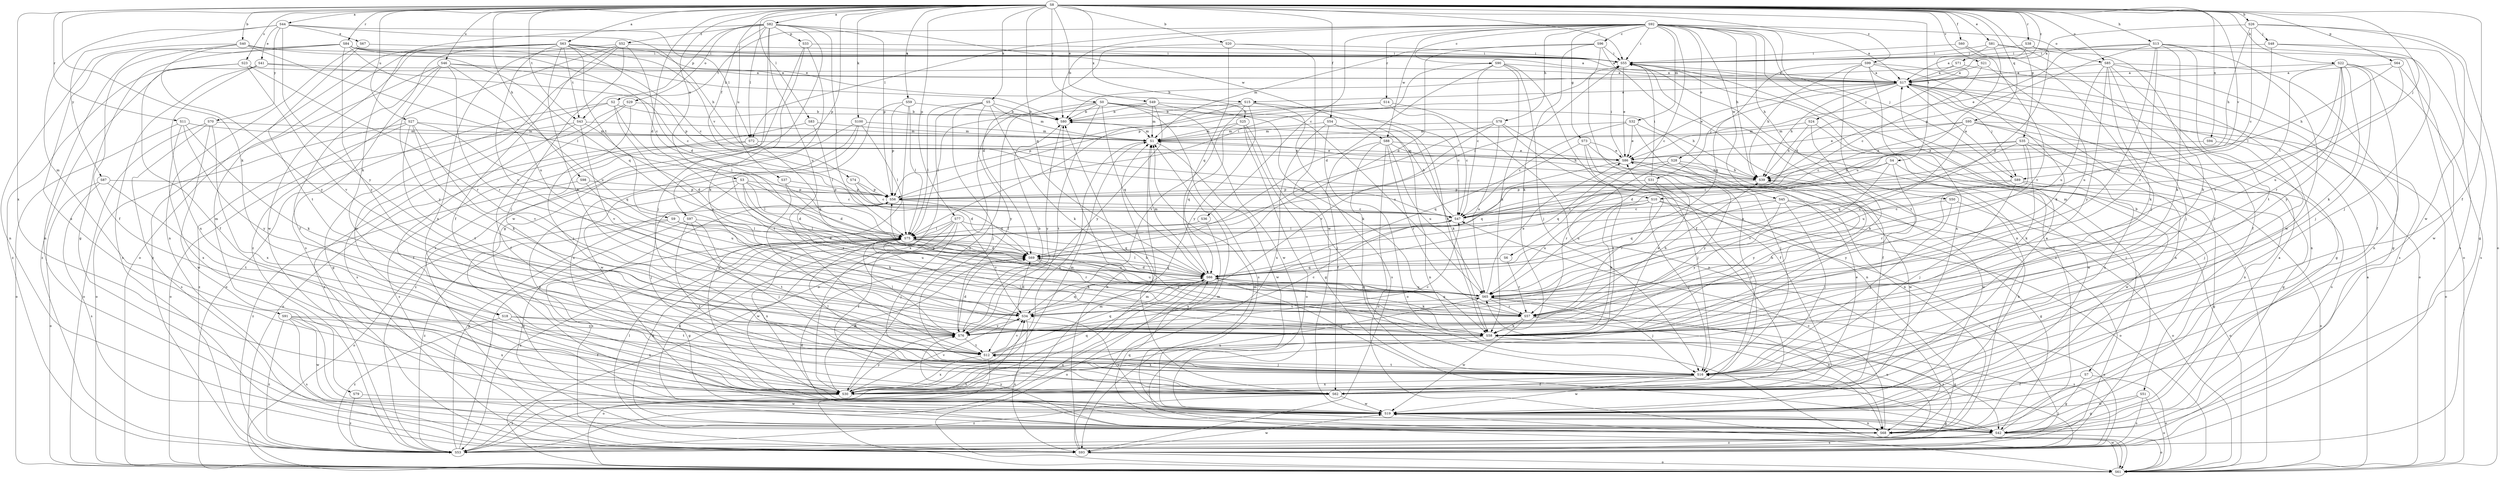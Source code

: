strict digraph  {
S8;
S92;
S44;
S82;
S63;
S17;
S40;
S26;
S20;
S51;
S80;
S28;
S90;
S6;
S96;
S36;
S47;
S69;
S49;
S81;
S67;
S41;
S15;
S86;
S60;
S74;
S54;
S62;
S73;
S42;
S13;
S98;
S78;
S50;
S39;
S55;
S89;
S24;
S31;
S48;
S16;
S22;
S100;
S5;
S18;
S58;
S83;
S72;
S75;
S7;
S32;
S91;
S79;
S1;
S3;
S94;
S68;
S85;
S29;
S61;
S97;
S35;
S64;
S77;
S2;
S33;
S56;
S95;
S66;
S84;
S11;
S38;
S14;
S57;
S23;
S93;
S4;
S43;
S9;
S12;
S27;
S59;
S46;
S37;
S65;
S21;
S10;
S34;
S45;
S88;
S19;
S25;
S30;
S70;
S87;
S76;
S99;
S0;
S71;
S52;
S53;
S8 -> S44  [label=a];
S8 -> S82  [label=a];
S8 -> S63  [label=a];
S8 -> S40  [label=b];
S8 -> S26  [label=b];
S8 -> S20  [label=b];
S8 -> S69  [label=d];
S8 -> S49  [label=e];
S8 -> S81  [label=e];
S8 -> S60  [label=f];
S8 -> S74  [label=f];
S8 -> S54  [label=f];
S8 -> S62  [label=f];
S8 -> S13  [label=h];
S8 -> S98  [label=h];
S8 -> S55  [label=i];
S8 -> S89  [label=j];
S8 -> S22  [label=k];
S8 -> S100  [label=k];
S8 -> S5  [label=k];
S8 -> S18  [label=k];
S8 -> S83  [label=l];
S8 -> S3  [label=n];
S8 -> S94  [label=n];
S8 -> S85  [label=o];
S8 -> S97  [label=p];
S8 -> S35  [label=p];
S8 -> S64  [label=p];
S8 -> S77  [label=p];
S8 -> S95  [label=q];
S8 -> S66  [label=q];
S8 -> S84  [label=r];
S8 -> S11  [label=r];
S8 -> S38  [label=r];
S8 -> S23  [label=s];
S8 -> S4  [label=t];
S8 -> S43  [label=t];
S8 -> S27  [label=u];
S8 -> S59  [label=u];
S8 -> S46  [label=u];
S8 -> S21  [label=v];
S8 -> S10  [label=v];
S8 -> S25  [label=x];
S8 -> S30  [label=x];
S8 -> S99  [label=z];
S8 -> S0  [label=z];
S8 -> S71  [label=z];
S92 -> S17  [label=a];
S92 -> S51  [label=b];
S92 -> S80  [label=b];
S92 -> S28  [label=c];
S92 -> S90  [label=c];
S92 -> S6  [label=c];
S92 -> S96  [label=c];
S92 -> S36  [label=c];
S92 -> S73  [label=g];
S92 -> S78  [label=h];
S92 -> S50  [label=h];
S92 -> S39  [label=h];
S92 -> S55  [label=i];
S92 -> S89  [label=j];
S92 -> S72  [label=l];
S92 -> S7  [label=m];
S92 -> S32  [label=m];
S92 -> S85  [label=o];
S92 -> S14  [label=r];
S92 -> S43  [label=t];
S92 -> S45  [label=w];
S92 -> S88  [label=w];
S44 -> S67  [label=e];
S44 -> S41  [label=e];
S44 -> S39  [label=h];
S44 -> S72  [label=l];
S44 -> S91  [label=m];
S44 -> S70  [label=y];
S44 -> S87  [label=y];
S44 -> S76  [label=y];
S82 -> S42  [label=g];
S82 -> S18  [label=k];
S82 -> S72  [label=l];
S82 -> S75  [label=l];
S82 -> S29  [label=o];
S82 -> S2  [label=p];
S82 -> S33  [label=p];
S82 -> S56  [label=p];
S82 -> S37  [label=u];
S82 -> S65  [label=u];
S82 -> S88  [label=w];
S82 -> S19  [label=w];
S82 -> S52  [label=z];
S63 -> S17  [label=a];
S63 -> S47  [label=c];
S63 -> S15  [label=e];
S63 -> S55  [label=i];
S63 -> S58  [label=k];
S63 -> S79  [label=m];
S63 -> S61  [label=o];
S63 -> S93  [label=s];
S63 -> S43  [label=t];
S63 -> S9  [label=t];
S63 -> S10  [label=v];
S63 -> S34  [label=v];
S63 -> S19  [label=w];
S17 -> S15  [label=e];
S17 -> S86  [label=e];
S17 -> S42  [label=g];
S17 -> S39  [label=h];
S17 -> S89  [label=j];
S17 -> S24  [label=j];
S17 -> S31  [label=j];
S17 -> S68  [label=n];
S17 -> S61  [label=o];
S40 -> S17  [label=a];
S40 -> S62  [label=f];
S40 -> S55  [label=i];
S40 -> S75  [label=l];
S40 -> S68  [label=n];
S40 -> S76  [label=y];
S26 -> S17  [label=a];
S26 -> S47  [label=c];
S26 -> S39  [label=h];
S26 -> S48  [label=j];
S26 -> S61  [label=o];
S26 -> S19  [label=w];
S20 -> S69  [label=d];
S20 -> S55  [label=i];
S20 -> S66  [label=q];
S20 -> S19  [label=w];
S51 -> S42  [label=g];
S51 -> S61  [label=o];
S51 -> S93  [label=s];
S51 -> S19  [label=w];
S80 -> S1  [label=m];
S80 -> S76  [label=y];
S28 -> S39  [label=h];
S28 -> S66  [label=q];
S28 -> S57  [label=r];
S28 -> S19  [label=w];
S28 -> S76  [label=y];
S90 -> S17  [label=a];
S90 -> S47  [label=c];
S90 -> S69  [label=d];
S90 -> S62  [label=f];
S90 -> S16  [label=j];
S90 -> S58  [label=k];
S90 -> S56  [label=p];
S6 -> S66  [label=q];
S6 -> S57  [label=r];
S96 -> S69  [label=d];
S96 -> S55  [label=i];
S96 -> S58  [label=k];
S96 -> S1  [label=m];
S96 -> S68  [label=n];
S96 -> S30  [label=x];
S36 -> S75  [label=l];
S36 -> S30  [label=x];
S47 -> S80  [label=b];
S47 -> S75  [label=l];
S69 -> S66  [label=q];
S69 -> S57  [label=r];
S69 -> S65  [label=u];
S49 -> S80  [label=b];
S49 -> S39  [label=h];
S49 -> S58  [label=k];
S49 -> S75  [label=l];
S49 -> S1  [label=m];
S49 -> S76  [label=y];
S81 -> S69  [label=d];
S81 -> S62  [label=f];
S81 -> S55  [label=i];
S81 -> S61  [label=o];
S81 -> S65  [label=u];
S67 -> S55  [label=i];
S67 -> S68  [label=n];
S67 -> S12  [label=t];
S41 -> S17  [label=a];
S41 -> S47  [label=c];
S41 -> S93  [label=s];
S41 -> S30  [label=x];
S41 -> S53  [label=z];
S15 -> S80  [label=b];
S15 -> S58  [label=k];
S15 -> S75  [label=l];
S15 -> S93  [label=s];
S15 -> S34  [label=v];
S15 -> S76  [label=y];
S86 -> S39  [label=h];
S86 -> S55  [label=i];
S86 -> S1  [label=m];
S86 -> S66  [label=q];
S86 -> S19  [label=w];
S60 -> S55  [label=i];
S60 -> S16  [label=j];
S60 -> S34  [label=v];
S74 -> S47  [label=c];
S74 -> S69  [label=d];
S74 -> S56  [label=p];
S54 -> S58  [label=k];
S54 -> S1  [label=m];
S54 -> S68  [label=n];
S54 -> S61  [label=o];
S54 -> S30  [label=x];
S62 -> S17  [label=a];
S62 -> S80  [label=b];
S62 -> S19  [label=w];
S62 -> S53  [label=z];
S73 -> S86  [label=e];
S73 -> S16  [label=j];
S73 -> S68  [label=n];
S73 -> S66  [label=q];
S73 -> S12  [label=t];
S42 -> S17  [label=a];
S42 -> S69  [label=d];
S42 -> S55  [label=i];
S42 -> S1  [label=m];
S42 -> S61  [label=o];
S42 -> S93  [label=s];
S42 -> S53  [label=z];
S13 -> S86  [label=e];
S13 -> S55  [label=i];
S13 -> S58  [label=k];
S13 -> S56  [label=p];
S13 -> S57  [label=r];
S13 -> S93  [label=s];
S13 -> S12  [label=t];
S13 -> S65  [label=u];
S13 -> S19  [label=w];
S98 -> S56  [label=p];
S98 -> S65  [label=u];
S98 -> S53  [label=z];
S78 -> S69  [label=d];
S78 -> S62  [label=f];
S78 -> S1  [label=m];
S78 -> S68  [label=n];
S78 -> S65  [label=u];
S78 -> S34  [label=v];
S50 -> S47  [label=c];
S50 -> S16  [label=j];
S50 -> S61  [label=o];
S39 -> S56  [label=p];
S39 -> S76  [label=y];
S55 -> S17  [label=a];
S55 -> S86  [label=e];
S55 -> S53  [label=z];
S89 -> S17  [label=a];
S89 -> S42  [label=g];
S89 -> S16  [label=j];
S89 -> S61  [label=o];
S89 -> S56  [label=p];
S89 -> S76  [label=y];
S24 -> S39  [label=h];
S24 -> S58  [label=k];
S24 -> S1  [label=m];
S24 -> S19  [label=w];
S31 -> S55  [label=i];
S31 -> S16  [label=j];
S31 -> S56  [label=p];
S31 -> S57  [label=r];
S31 -> S65  [label=u];
S48 -> S42  [label=g];
S48 -> S55  [label=i];
S48 -> S16  [label=j];
S48 -> S75  [label=l];
S16 -> S62  [label=f];
S16 -> S75  [label=l];
S16 -> S12  [label=t];
S16 -> S19  [label=w];
S16 -> S30  [label=x];
S22 -> S17  [label=a];
S22 -> S16  [label=j];
S22 -> S58  [label=k];
S22 -> S75  [label=l];
S22 -> S68  [label=n];
S22 -> S57  [label=r];
S22 -> S93  [label=s];
S22 -> S34  [label=v];
S22 -> S76  [label=y];
S100 -> S75  [label=l];
S100 -> S1  [label=m];
S100 -> S19  [label=w];
S100 -> S30  [label=x];
S100 -> S53  [label=z];
S5 -> S80  [label=b];
S5 -> S16  [label=j];
S5 -> S58  [label=k];
S5 -> S75  [label=l];
S5 -> S1  [label=m];
S5 -> S30  [label=x];
S5 -> S76  [label=y];
S18 -> S58  [label=k];
S18 -> S12  [label=t];
S18 -> S30  [label=x];
S18 -> S53  [label=z];
S58 -> S86  [label=e];
S58 -> S42  [label=g];
S58 -> S39  [label=h];
S58 -> S75  [label=l];
S58 -> S30  [label=x];
S83 -> S75  [label=l];
S83 -> S1  [label=m];
S83 -> S53  [label=z];
S72 -> S86  [label=e];
S72 -> S61  [label=o];
S72 -> S66  [label=q];
S72 -> S93  [label=s];
S75 -> S69  [label=d];
S75 -> S42  [label=g];
S75 -> S55  [label=i];
S75 -> S58  [label=k];
S75 -> S68  [label=n];
S75 -> S57  [label=r];
S75 -> S65  [label=u];
S75 -> S30  [label=x];
S75 -> S53  [label=z];
S7 -> S62  [label=f];
S7 -> S42  [label=g];
S7 -> S61  [label=o];
S32 -> S47  [label=c];
S32 -> S86  [label=e];
S32 -> S62  [label=f];
S32 -> S16  [label=j];
S32 -> S1  [label=m];
S91 -> S62  [label=f];
S91 -> S93  [label=s];
S91 -> S19  [label=w];
S91 -> S30  [label=x];
S91 -> S76  [label=y];
S91 -> S53  [label=z];
S79 -> S19  [label=w];
S79 -> S53  [label=z];
S1 -> S86  [label=e];
S1 -> S19  [label=w];
S1 -> S30  [label=x];
S3 -> S47  [label=c];
S3 -> S69  [label=d];
S3 -> S16  [label=j];
S3 -> S75  [label=l];
S3 -> S56  [label=p];
S3 -> S57  [label=r];
S3 -> S30  [label=x];
S94 -> S86  [label=e];
S94 -> S16  [label=j];
S68 -> S47  [label=c];
S68 -> S75  [label=l];
S68 -> S66  [label=q];
S68 -> S76  [label=y];
S85 -> S17  [label=a];
S85 -> S62  [label=f];
S85 -> S42  [label=g];
S85 -> S16  [label=j];
S85 -> S58  [label=k];
S85 -> S93  [label=s];
S85 -> S65  [label=u];
S85 -> S76  [label=y];
S29 -> S80  [label=b];
S29 -> S62  [label=f];
S29 -> S16  [label=j];
S29 -> S93  [label=s];
S61 -> S17  [label=a];
S61 -> S55  [label=i];
S61 -> S1  [label=m];
S61 -> S19  [label=w];
S97 -> S62  [label=f];
S97 -> S16  [label=j];
S97 -> S75  [label=l];
S97 -> S68  [label=n];
S97 -> S12  [label=t];
S35 -> S69  [label=d];
S35 -> S86  [label=e];
S35 -> S42  [label=g];
S35 -> S58  [label=k];
S35 -> S66  [label=q];
S35 -> S65  [label=u];
S35 -> S30  [label=x];
S64 -> S17  [label=a];
S64 -> S39  [label=h];
S64 -> S65  [label=u];
S64 -> S19  [label=w];
S77 -> S62  [label=f];
S77 -> S16  [label=j];
S77 -> S75  [label=l];
S77 -> S68  [label=n];
S77 -> S66  [label=q];
S77 -> S34  [label=v];
S77 -> S19  [label=w];
S2 -> S80  [label=b];
S2 -> S42  [label=g];
S2 -> S75  [label=l];
S2 -> S61  [label=o];
S2 -> S34  [label=v];
S33 -> S55  [label=i];
S33 -> S16  [label=j];
S33 -> S58  [label=k];
S33 -> S93  [label=s];
S56 -> S47  [label=c];
S56 -> S69  [label=d];
S56 -> S55  [label=i];
S56 -> S58  [label=k];
S56 -> S93  [label=s];
S95 -> S47  [label=c];
S95 -> S86  [label=e];
S95 -> S1  [label=m];
S95 -> S68  [label=n];
S95 -> S61  [label=o];
S95 -> S93  [label=s];
S95 -> S65  [label=u];
S66 -> S69  [label=d];
S66 -> S16  [label=j];
S66 -> S58  [label=k];
S66 -> S75  [label=l];
S66 -> S1  [label=m];
S66 -> S61  [label=o];
S66 -> S65  [label=u];
S84 -> S80  [label=b];
S84 -> S47  [label=c];
S84 -> S42  [label=g];
S84 -> S55  [label=i];
S84 -> S68  [label=n];
S84 -> S66  [label=q];
S84 -> S65  [label=u];
S84 -> S30  [label=x];
S84 -> S76  [label=y];
S11 -> S58  [label=k];
S11 -> S1  [label=m];
S11 -> S61  [label=o];
S11 -> S30  [label=x];
S11 -> S76  [label=y];
S38 -> S17  [label=a];
S38 -> S69  [label=d];
S38 -> S55  [label=i];
S38 -> S58  [label=k];
S14 -> S80  [label=b];
S14 -> S47  [label=c];
S14 -> S68  [label=n];
S14 -> S56  [label=p];
S57 -> S39  [label=h];
S57 -> S58  [label=k];
S57 -> S66  [label=q];
S57 -> S93  [label=s];
S57 -> S19  [label=w];
S57 -> S53  [label=z];
S23 -> S17  [label=a];
S23 -> S62  [label=f];
S23 -> S57  [label=r];
S23 -> S34  [label=v];
S23 -> S53  [label=z];
S93 -> S80  [label=b];
S93 -> S16  [label=j];
S93 -> S1  [label=m];
S93 -> S61  [label=o];
S93 -> S65  [label=u];
S93 -> S19  [label=w];
S4 -> S47  [label=c];
S4 -> S39  [label=h];
S4 -> S57  [label=r];
S4 -> S34  [label=v];
S4 -> S19  [label=w];
S43 -> S69  [label=d];
S43 -> S62  [label=f];
S43 -> S1  [label=m];
S43 -> S61  [label=o];
S43 -> S34  [label=v];
S9 -> S69  [label=d];
S9 -> S75  [label=l];
S9 -> S61  [label=o];
S9 -> S65  [label=u];
S9 -> S53  [label=z];
S12 -> S47  [label=c];
S12 -> S16  [label=j];
S12 -> S61  [label=o];
S12 -> S66  [label=q];
S12 -> S34  [label=v];
S12 -> S30  [label=x];
S27 -> S58  [label=k];
S27 -> S1  [label=m];
S27 -> S61  [label=o];
S27 -> S66  [label=q];
S27 -> S12  [label=t];
S27 -> S34  [label=v];
S27 -> S53  [label=z];
S59 -> S80  [label=b];
S59 -> S42  [label=g];
S59 -> S75  [label=l];
S59 -> S56  [label=p];
S59 -> S12  [label=t];
S46 -> S17  [label=a];
S46 -> S62  [label=f];
S46 -> S56  [label=p];
S46 -> S57  [label=r];
S46 -> S65  [label=u];
S46 -> S76  [label=y];
S46 -> S53  [label=z];
S37 -> S69  [label=d];
S37 -> S56  [label=p];
S37 -> S76  [label=y];
S65 -> S86  [label=e];
S65 -> S16  [label=j];
S65 -> S68  [label=n];
S65 -> S56  [label=p];
S65 -> S57  [label=r];
S65 -> S34  [label=v];
S21 -> S17  [label=a];
S21 -> S47  [label=c];
S21 -> S65  [label=u];
S10 -> S47  [label=c];
S10 -> S16  [label=j];
S10 -> S58  [label=k];
S10 -> S61  [label=o];
S10 -> S65  [label=u];
S10 -> S53  [label=z];
S34 -> S69  [label=d];
S34 -> S66  [label=q];
S34 -> S93  [label=s];
S34 -> S76  [label=y];
S45 -> S47  [label=c];
S45 -> S42  [label=g];
S45 -> S16  [label=j];
S45 -> S61  [label=o];
S45 -> S66  [label=q];
S45 -> S76  [label=y];
S88 -> S86  [label=e];
S88 -> S62  [label=f];
S88 -> S42  [label=g];
S88 -> S39  [label=h];
S88 -> S61  [label=o];
S88 -> S57  [label=r];
S88 -> S65  [label=u];
S19 -> S42  [label=g];
S19 -> S39  [label=h];
S19 -> S68  [label=n];
S19 -> S34  [label=v];
S25 -> S42  [label=g];
S25 -> S16  [label=j];
S25 -> S1  [label=m];
S25 -> S61  [label=o];
S25 -> S66  [label=q];
S30 -> S69  [label=d];
S30 -> S86  [label=e];
S30 -> S1  [label=m];
S30 -> S66  [label=q];
S30 -> S65  [label=u];
S30 -> S34  [label=v];
S30 -> S76  [label=y];
S30 -> S53  [label=z];
S70 -> S1  [label=m];
S70 -> S61  [label=o];
S70 -> S93  [label=s];
S70 -> S19  [label=w];
S70 -> S30  [label=x];
S87 -> S61  [label=o];
S87 -> S56  [label=p];
S87 -> S93  [label=s];
S87 -> S12  [label=t];
S76 -> S80  [label=b];
S76 -> S47  [label=c];
S76 -> S69  [label=d];
S76 -> S75  [label=l];
S76 -> S12  [label=t];
S99 -> S17  [label=a];
S99 -> S39  [label=h];
S99 -> S58  [label=k];
S99 -> S68  [label=n];
S99 -> S66  [label=q];
S99 -> S12  [label=t];
S99 -> S30  [label=x];
S0 -> S80  [label=b];
S0 -> S47  [label=c];
S0 -> S61  [label=o];
S0 -> S66  [label=q];
S0 -> S93  [label=s];
S0 -> S12  [label=t];
S0 -> S65  [label=u];
S0 -> S19  [label=w];
S0 -> S30  [label=x];
S71 -> S17  [label=a];
S71 -> S80  [label=b];
S71 -> S62  [label=f];
S52 -> S69  [label=d];
S52 -> S62  [label=f];
S52 -> S55  [label=i];
S52 -> S16  [label=j];
S52 -> S19  [label=w];
S52 -> S30  [label=x];
S52 -> S53  [label=z];
S53 -> S55  [label=i];
S53 -> S75  [label=l];
S53 -> S1  [label=m];
S53 -> S56  [label=p];
S53 -> S66  [label=q];
S53 -> S65  [label=u];
S53 -> S34  [label=v];
}
